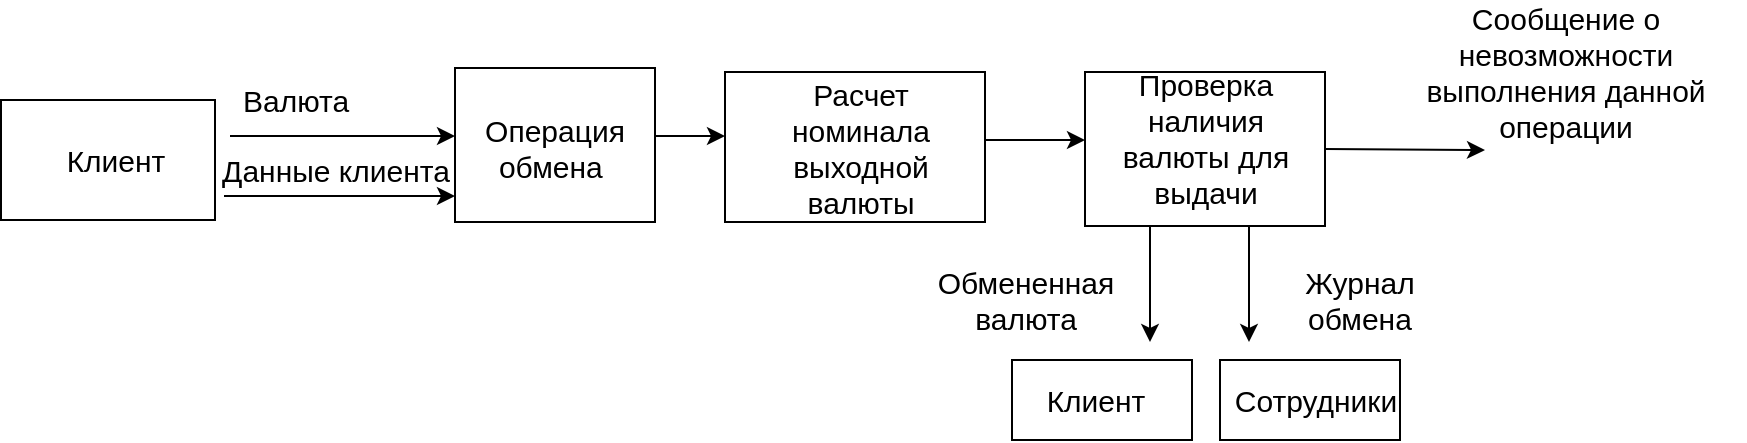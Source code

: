 <mxfile version="14.4.3" type="device"><diagram id="y-JAAzC_ff1kH6N_ufVR" name="Page-1"><mxGraphModel dx="1422" dy="763" grid="1" gridSize="10" guides="1" tooltips="1" connect="1" arrows="1" fold="1" page="1" pageScale="1" pageWidth="1169" pageHeight="827" math="0" shadow="0"><root><mxCell id="0"/><mxCell id="1" parent="0"/><mxCell id="sjHqQLyBOEb7dhk0Ldjk-1" value="" style="rounded=0;whiteSpace=wrap;html=1;" parent="1" vertex="1"><mxGeometry x="674.5" y="260" width="120" height="77" as="geometry"/></mxCell><mxCell id="sjHqQLyBOEb7dhk0Ldjk-2" value="" style="endArrow=classic;html=1;" parent="1" edge="1"><mxGeometry width="50" height="50" relative="1" as="geometry"><mxPoint x="247" y="292" as="sourcePoint"/><mxPoint x="359.5" y="292" as="targetPoint"/></mxGeometry></mxCell><mxCell id="sjHqQLyBOEb7dhk0Ldjk-3" value="" style="endArrow=classic;html=1;" parent="1" edge="1"><mxGeometry width="50" height="50" relative="1" as="geometry"><mxPoint x="624.5" y="294" as="sourcePoint"/><mxPoint x="674.5" y="294" as="targetPoint"/></mxGeometry></mxCell><mxCell id="sjHqQLyBOEb7dhk0Ldjk-6" value="" style="endArrow=classic;html=1;" parent="1" edge="1"><mxGeometry width="50" height="50" relative="1" as="geometry"><mxPoint x="707" y="337" as="sourcePoint"/><mxPoint x="707" y="395" as="targetPoint"/></mxGeometry></mxCell><mxCell id="sjHqQLyBOEb7dhk0Ldjk-8" value="" style="endArrow=classic;html=1;exitX=1;exitY=0.5;exitDx=0;exitDy=0;" parent="1" source="sjHqQLyBOEb7dhk0Ldjk-1" edge="1"><mxGeometry width="50" height="50" relative="1" as="geometry"><mxPoint x="898" y="375" as="sourcePoint"/><mxPoint x="874.5" y="299" as="targetPoint"/></mxGeometry></mxCell><mxCell id="sjHqQLyBOEb7dhk0Ldjk-10" value="&lt;p style=&quot;font-size: 15px;&quot;&gt;Валюта&lt;/p&gt;" style="text;html=1;strokeColor=none;fillColor=none;align=center;verticalAlign=middle;whiteSpace=wrap;rounded=0;fontSize=15;" parent="1" vertex="1"><mxGeometry x="259.5" y="264" width="40" height="20" as="geometry"/></mxCell><mxCell id="sjHqQLyBOEb7dhk0Ldjk-13" value="&lt;p style=&quot;font-size: 15px&quot;&gt;Данные клиента&lt;/p&gt;" style="text;html=1;strokeColor=none;fillColor=none;align=center;verticalAlign=middle;whiteSpace=wrap;rounded=0;direction=south;" parent="1" vertex="1"><mxGeometry x="239.5" y="295" width="120" height="28" as="geometry"/></mxCell><mxCell id="sjHqQLyBOEb7dhk0Ldjk-20" value="&lt;p style=&quot;font-size: 15px;&quot;&gt;Журнал обмена&lt;/p&gt;" style="text;html=1;strokeColor=none;fillColor=none;align=center;verticalAlign=middle;whiteSpace=wrap;rounded=0;fontSize=15;" parent="1" vertex="1"><mxGeometry x="777" y="364" width="70" height="20" as="geometry"/></mxCell><mxCell id="sjHqQLyBOEb7dhk0Ldjk-21" value="&lt;p style=&quot;text-align: center; font-size: 15px;&quot;&gt;Обмененная валюта&lt;/p&gt;" style="text;html=1;strokeColor=none;fillColor=none;align=center;verticalAlign=middle;whiteSpace=wrap;rounded=0;fontSize=15;" parent="1" vertex="1"><mxGeometry x="624.5" y="364" width="40" height="20" as="geometry"/></mxCell><mxCell id="DQ3cWPhiaSsk0BugEIeh-2" value="" style="rounded=0;whiteSpace=wrap;html=1;fontSize=15;" parent="1" vertex="1"><mxGeometry x="494.5" y="260" width="130" height="75" as="geometry"/></mxCell><mxCell id="DQ3cWPhiaSsk0BugEIeh-3" value="Расчет номинала выходной валюты" style="text;html=1;strokeColor=none;fillColor=none;align=center;verticalAlign=middle;whiteSpace=wrap;rounded=0;fontSize=15;" parent="1" vertex="1"><mxGeometry x="544.5" y="288" width="35" height="20" as="geometry"/></mxCell><mxCell id="DQ3cWPhiaSsk0BugEIeh-6" value="Проверка наличия валюты для выдачи" style="text;html=1;strokeColor=none;fillColor=none;align=center;verticalAlign=middle;whiteSpace=wrap;rounded=0;fontSize=15;" parent="1" vertex="1"><mxGeometry x="679.5" y="277.5" width="110" height="30" as="geometry"/></mxCell><mxCell id="DQ3cWPhiaSsk0BugEIeh-7" value="Сообщение о невозможности выполнения данной операции" style="text;html=1;strokeColor=none;fillColor=none;align=center;verticalAlign=middle;whiteSpace=wrap;rounded=0;fontSize=15;" parent="1" vertex="1"><mxGeometry x="824.5" y="250" width="180" height="20" as="geometry"/></mxCell><mxCell id="DQ3cWPhiaSsk0BugEIeh-8" value="" style="rounded=0;whiteSpace=wrap;html=1;fontSize=15;" parent="1" vertex="1"><mxGeometry x="359.5" y="258" width="100" height="77" as="geometry"/></mxCell><mxCell id="DQ3cWPhiaSsk0BugEIeh-9" value="Операция обмена&amp;nbsp;" style="text;html=1;strokeColor=none;fillColor=none;align=center;verticalAlign=middle;whiteSpace=wrap;rounded=0;fontSize=15;" parent="1" vertex="1"><mxGeometry x="392" y="287.5" width="35" height="20" as="geometry"/></mxCell><mxCell id="DQ3cWPhiaSsk0BugEIeh-11" value="" style="endArrow=classic;html=1;" parent="1" edge="1"><mxGeometry width="50" height="50" relative="1" as="geometry"><mxPoint x="459.5" y="292" as="sourcePoint"/><mxPoint x="494.5" y="292" as="targetPoint"/></mxGeometry></mxCell><mxCell id="DQ3cWPhiaSsk0BugEIeh-12" value="" style="endArrow=classic;html=1;" parent="1" edge="1"><mxGeometry width="50" height="50" relative="1" as="geometry"><mxPoint x="244" y="322" as="sourcePoint"/><mxPoint x="359.5" y="322" as="targetPoint"/></mxGeometry></mxCell><mxCell id="DQ3cWPhiaSsk0BugEIeh-13" value="" style="rounded=0;whiteSpace=wrap;html=1;fontSize=15;" parent="1" vertex="1"><mxGeometry x="132.5" y="274" width="107" height="60" as="geometry"/></mxCell><mxCell id="DQ3cWPhiaSsk0BugEIeh-14" value="Клиент" style="text;html=1;strokeColor=none;fillColor=none;align=center;verticalAlign=middle;whiteSpace=wrap;rounded=0;fontSize=15;" parent="1" vertex="1"><mxGeometry x="170" y="294" width="40" height="20" as="geometry"/></mxCell><mxCell id="DQ3cWPhiaSsk0BugEIeh-21" value="" style="endArrow=classic;html=1;" parent="1" edge="1"><mxGeometry width="50" height="50" relative="1" as="geometry"><mxPoint x="756.5" y="337" as="sourcePoint"/><mxPoint x="756.5" y="395" as="targetPoint"/></mxGeometry></mxCell><mxCell id="DQ3cWPhiaSsk0BugEIeh-22" value="" style="rounded=0;whiteSpace=wrap;html=1;fontSize=15;" parent="1" vertex="1"><mxGeometry x="638" y="404" width="90" height="40" as="geometry"/></mxCell><mxCell id="DQ3cWPhiaSsk0BugEIeh-23" value="" style="rounded=0;whiteSpace=wrap;html=1;fontSize=15;" parent="1" vertex="1"><mxGeometry x="742" y="404" width="90" height="40" as="geometry"/></mxCell><mxCell id="DQ3cWPhiaSsk0BugEIeh-27" value="Сотрудники" style="text;html=1;strokeColor=none;fillColor=none;align=center;verticalAlign=middle;whiteSpace=wrap;rounded=0;fontSize=15;" parent="1" vertex="1"><mxGeometry x="769.5" y="414" width="40" height="20" as="geometry"/></mxCell><mxCell id="DQ3cWPhiaSsk0BugEIeh-28" value="Клиент&lt;br style=&quot;font-size: 15px;&quot;&gt;" style="text;html=1;strokeColor=none;fillColor=none;align=center;verticalAlign=middle;whiteSpace=wrap;rounded=0;fontSize=15;" parent="1" vertex="1"><mxGeometry x="659.5" y="414" width="40" height="20" as="geometry"/></mxCell></root></mxGraphModel></diagram></mxfile>